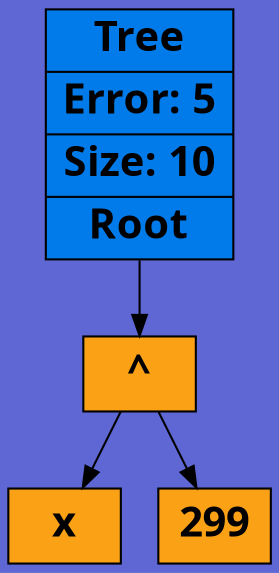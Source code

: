 digraph
{
rankdir = TB;
node[shape = record, color = "#000000", fontname = "Sans Bold Not-Rotated", fontsize = 20];
bgcolor = "#5e67d4";
TREE[rank = "min", style = "filled", fillcolor = "#007be9", label = "{Tree|Error: 5|Size: 10|<root>Root}"];
NODE_11[style = "filled", fillcolor = "#faa116", label = "{^}"];
NODE_10[style = "filled", fillcolor = "#faa116", label = "{x}"];
NODE_9[style = "filled", fillcolor = "#faa116", label = "{299}"];
NODE_11:left->NODE_10;
NODE_11:right->NODE_9;

TREE:root->NODE_11
}
